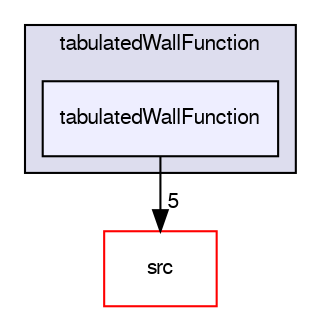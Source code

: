 digraph "applications/utilities/preProcessing/wallFunctionTable/tabulatedWallFunction/tabulatedWallFunction" {
  bgcolor=transparent;
  compound=true
  node [ fontsize="10", fontname="FreeSans"];
  edge [ labelfontsize="10", labelfontname="FreeSans"];
  subgraph clusterdir_9d6d4bfa5eea1af8e55384bbf07dd9db {
    graph [ bgcolor="#ddddee", pencolor="black", label="tabulatedWallFunction" fontname="FreeSans", fontsize="10", URL="dir_9d6d4bfa5eea1af8e55384bbf07dd9db.html"]
  dir_84484b4bbc0b7304a2ca4f93bbec51bc [shape=box, label="tabulatedWallFunction", style="filled", fillcolor="#eeeeff", pencolor="black", URL="dir_84484b4bbc0b7304a2ca4f93bbec51bc.html"];
  }
  dir_68267d1309a1af8e8297ef4c3efbcdba [shape=box label="src" color="red" URL="dir_68267d1309a1af8e8297ef4c3efbcdba.html"];
  dir_84484b4bbc0b7304a2ca4f93bbec51bc->dir_68267d1309a1af8e8297ef4c3efbcdba [headlabel="5", labeldistance=1.5 headhref="dir_000539_000577.html"];
}
